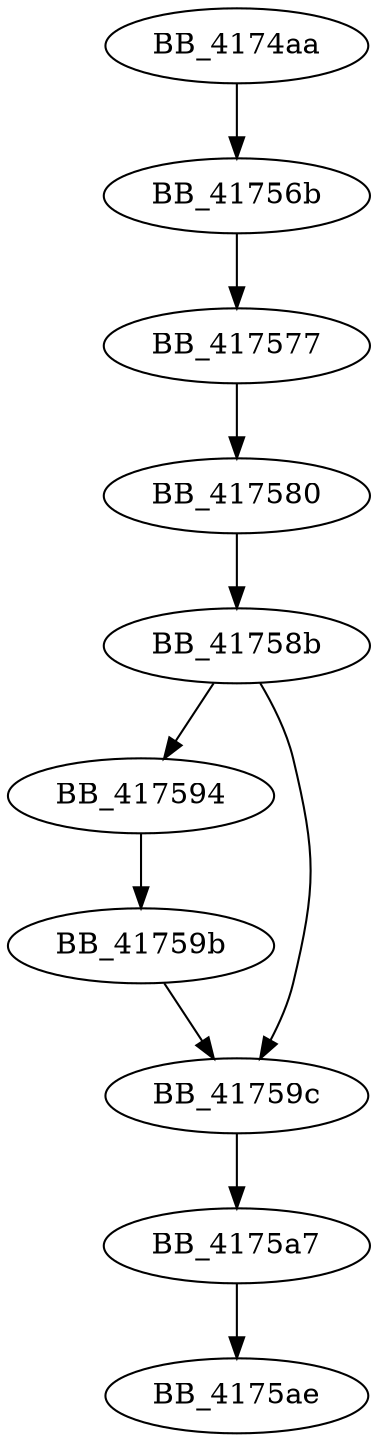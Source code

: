 DiGraph ___report_gsfailure{
BB_4174aa->BB_41756b
BB_41756b->BB_417577
BB_417577->BB_417580
BB_417580->BB_41758b
BB_41758b->BB_417594
BB_41758b->BB_41759c
BB_417594->BB_41759b
BB_41759b->BB_41759c
BB_41759c->BB_4175a7
BB_4175a7->BB_4175ae
}
